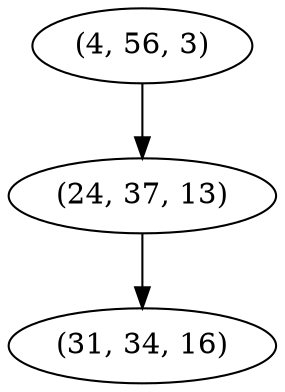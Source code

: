 digraph tree {
    "(4, 56, 3)";
    "(24, 37, 13)";
    "(31, 34, 16)";
    "(4, 56, 3)" -> "(24, 37, 13)";
    "(24, 37, 13)" -> "(31, 34, 16)";
}
